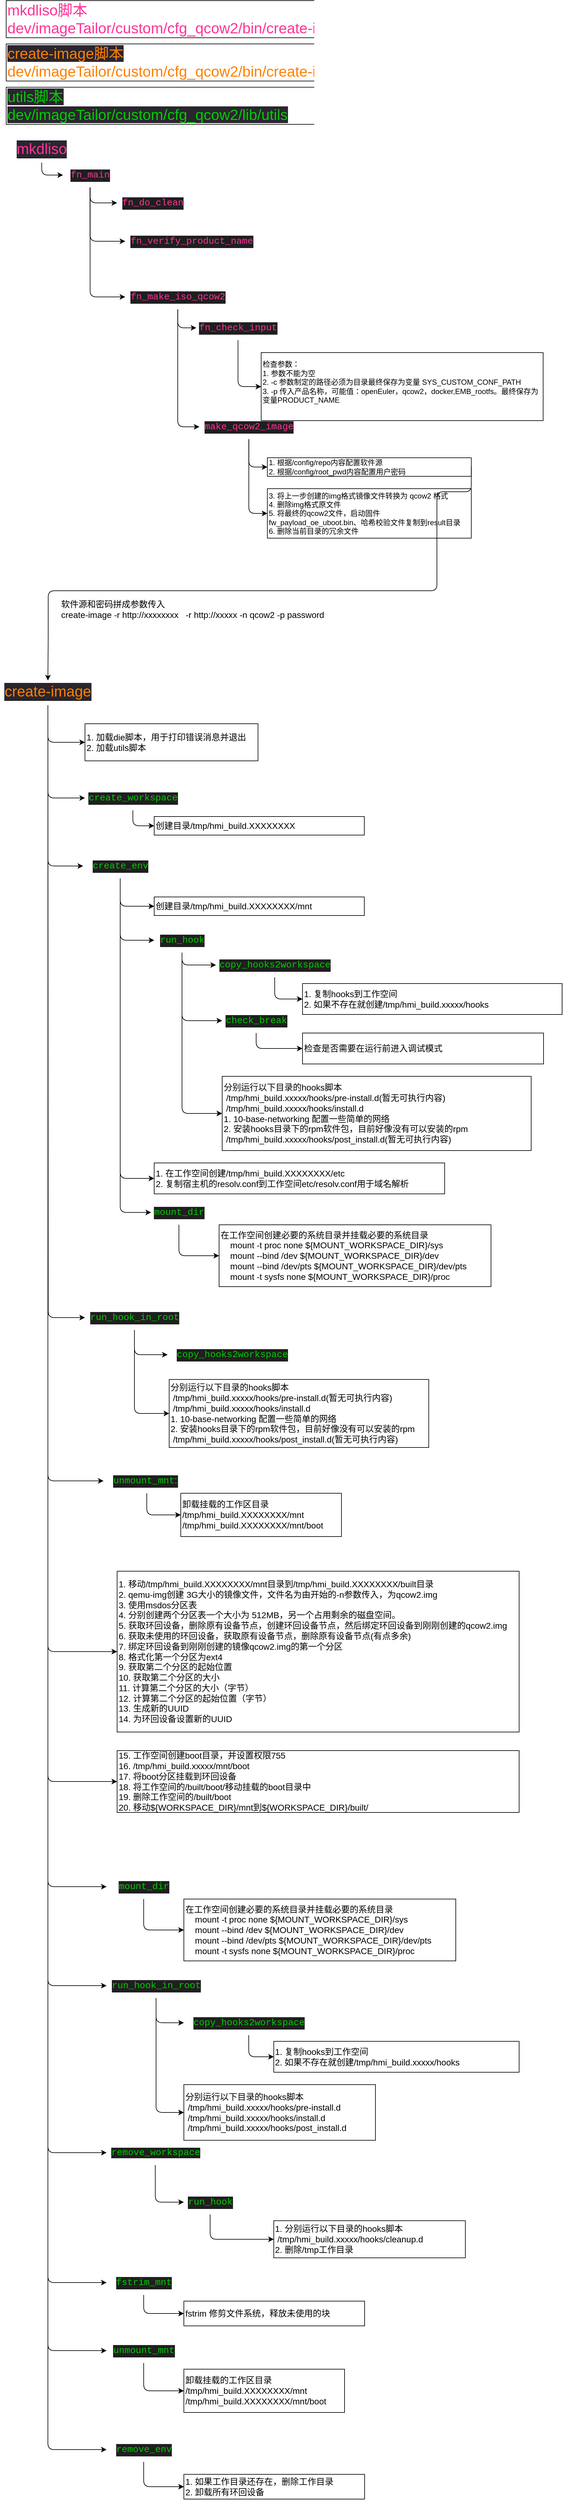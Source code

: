 <mxfile>
    <diagram id="5jgrpywWMY0K0RF4RLlt" name="Page-1">
        <mxGraphModel dx="723" dy="2084" grid="1" gridSize="10" guides="1" tooltips="1" connect="1" arrows="1" fold="1" page="1" pageScale="1" pageWidth="850" pageHeight="1100" math="0" shadow="0">
            <root>
                <mxCell id="0"/>
                <mxCell id="1" parent="0"/>
                <mxCell id="112" style="edgeStyle=orthogonalEdgeStyle;html=1;entryX=0;entryY=0.5;entryDx=0;entryDy=0;exitX=0.5;exitY=1;exitDx=0;exitDy=0;" edge="1" parent="1" source="2" target="3">
                    <mxGeometry relative="1" as="geometry"/>
                </mxCell>
                <mxCell id="113" style="edgeStyle=orthogonalEdgeStyle;html=1;entryX=0;entryY=0.5;entryDx=0;entryDy=0;" edge="1" parent="1" source="2" target="4">
                    <mxGeometry relative="1" as="geometry"/>
                </mxCell>
                <mxCell id="2" value="&lt;div style=&quot;background-color: rgb(31, 31, 31); font-family: &amp;quot;JetBrains Mono&amp;quot;, 微软雅黑, Consolas, Consolas, &amp;quot;Courier New&amp;quot;, monospace; font-weight: normal; font-size: 15px; line-height: 20px;&quot;&gt;&lt;div&gt;&lt;span style=&quot;&quot;&gt;fn_make_iso_qcow2&lt;/span&gt;&lt;/div&gt;&lt;/div&gt;" style="text;whiteSpace=wrap;html=1;align=center;verticalAlign=middle;fontColor=#FF3399;" parent="1" vertex="1">
                    <mxGeometry x="202.63" y="30" width="170" height="40" as="geometry"/>
                </mxCell>
                <mxCell id="114" style="edgeStyle=orthogonalEdgeStyle;html=1;entryX=0;entryY=0.5;entryDx=0;entryDy=0;exitX=0.5;exitY=1;exitDx=0;exitDy=0;" edge="1" parent="1" source="3" target="5">
                    <mxGeometry relative="1" as="geometry"/>
                </mxCell>
                <mxCell id="3" value="&lt;div style=&quot;background-color: rgb(31, 31, 31); font-family: &amp;quot;JetBrains Mono&amp;quot;, 微软雅黑, Consolas, Consolas, &amp;quot;Courier New&amp;quot;, monospace; font-weight: normal; font-size: 15px; line-height: 20px;&quot;&gt;&lt;div&gt;&lt;span style=&quot;&quot;&gt;fn_check_input&lt;/span&gt;&lt;/div&gt;&lt;/div&gt;" style="text;whiteSpace=wrap;html=1;align=center;verticalAlign=middle;fontColor=#FF3399;" parent="1" vertex="1">
                    <mxGeometry x="317.63" y="80" width="135" height="40" as="geometry"/>
                </mxCell>
                <mxCell id="115" style="edgeStyle=orthogonalEdgeStyle;html=1;entryX=0;entryY=0.5;entryDx=0;entryDy=0;exitX=0.5;exitY=1;exitDx=0;exitDy=0;" edge="1" parent="1" source="4" target="10">
                    <mxGeometry relative="1" as="geometry"/>
                </mxCell>
                <mxCell id="116" style="edgeStyle=orthogonalEdgeStyle;html=1;entryX=0;entryY=0.5;entryDx=0;entryDy=0;exitX=0.5;exitY=1;exitDx=0;exitDy=0;" edge="1" parent="1" source="4" target="110">
                    <mxGeometry relative="1" as="geometry"/>
                </mxCell>
                <mxCell id="4" value="&lt;div style=&quot;background-color: rgb(31, 31, 31); font-family: &amp;quot;JetBrains Mono&amp;quot;, 微软雅黑, Consolas, Consolas, &amp;quot;Courier New&amp;quot;, monospace; font-weight: normal; font-size: 15px; line-height: 20px;&quot;&gt;&lt;div&gt;&lt;span style=&quot;&quot;&gt;make_qcow2_image&lt;/span&gt;&lt;/div&gt;&lt;/div&gt;" style="text;whiteSpace=wrap;html=1;align=center;verticalAlign=middle;fontColor=#FF3399;" parent="1" vertex="1">
                    <mxGeometry x="322.63" y="240" width="160" height="40" as="geometry"/>
                </mxCell>
                <mxCell id="5" value="检查参数：&#10;1. 参数不能为空&#10;2. -c 参数制定的路径必须为目录最终保存为变量 SYS_CUSTOM_CONF_PATH&#10;3. -p 传入产品名称，可能值：openEuler，qcow2，docker,EMB_rootfs。最终保存为变量PRODUCT_NAME&#10;" style="whiteSpace=wrap;align=left;" parent="1" vertex="1">
                    <mxGeometry x="422.63" y="140" width="456.25" height="110" as="geometry"/>
                </mxCell>
                <mxCell id="76" style="edgeStyle=orthogonalEdgeStyle;html=1;exitX=1;exitY=0.5;exitDx=0;exitDy=0;entryX=0.5;entryY=0;entryDx=0;entryDy=0;" parent="1" source="10" edge="1" target="136">
                    <mxGeometry relative="1" as="geometry">
                        <mxPoint x="127.02" y="660" as="targetPoint"/>
                        <Array as="points">
                            <mxPoint x="707" y="365"/>
                            <mxPoint x="707" y="525"/>
                            <mxPoint x="78" y="525"/>
                            <mxPoint x="78" y="600"/>
                            <mxPoint x="78" y="600"/>
                        </Array>
                    </mxGeometry>
                </mxCell>
                <mxCell id="10" value="1. 根据/config/repo内容配置软件源&lt;br&gt;2. 根据/config/root_pwd内容配置用户密码" style="text;strokeColor=default;align=left;fillColor=none;html=1;verticalAlign=middle;whiteSpace=wrap;rounded=0;" parent="1" vertex="1">
                    <mxGeometry x="432.63" y="310" width="330" height="30" as="geometry"/>
                </mxCell>
                <mxCell id="17" value="软件源和密码拼成参数传入&lt;br&gt;create-image -r http://xxxxxxxx&amp;nbsp; &amp;nbsp;-r http://xxxxx -n qcow2 -p password" style="text;strokeColor=none;align=left;fillColor=none;html=1;verticalAlign=middle;whiteSpace=wrap;rounded=0;strokeWidth=1;fontSize=14;" parent="1" vertex="1">
                    <mxGeometry x="97.37" y="540" width="470" height="30" as="geometry"/>
                </mxCell>
                <mxCell id="18" value="1. 加载die脚本，用于打印错误消息并退出&lt;br&gt;2. 加载utils脚本" style="whiteSpace=wrap;html=1;strokeWidth=1;fontSize=14;align=left;" parent="1" vertex="1">
                    <mxGeometry x="137.5" y="740" width="280" height="60" as="geometry"/>
                </mxCell>
                <mxCell id="66" style="edgeStyle=orthogonalEdgeStyle;rounded=1;html=1;entryX=0;entryY=0.5;entryDx=0;entryDy=0;strokeColor=default;fontSize=14;fontColor=default;exitX=0.5;exitY=1;exitDx=0;exitDy=0;" parent="1" source="21" target="22" edge="1">
                    <mxGeometry relative="1" as="geometry"/>
                </mxCell>
                <mxCell id="21" value="&lt;div style=&quot;background-color: rgb(31, 31, 31); font-family: &amp;quot;JetBrains Mono&amp;quot;, 微软雅黑, Consolas, Consolas, &amp;quot;Courier New&amp;quot;, monospace; font-weight: normal; font-size: 15px; line-height: 20px;&quot;&gt;&lt;div&gt;&lt;span style=&quot;&quot;&gt;create_workspace&lt;/span&gt;&lt;/div&gt;&lt;/div&gt;" style="text;whiteSpace=wrap;html=1;fontSize=14;align=center;verticalAlign=middle;fontColor=#00CC00;" parent="1" vertex="1">
                    <mxGeometry x="137.5" y="840" width="155" height="40" as="geometry"/>
                </mxCell>
                <mxCell id="22" value="创建目录/tmp/hmi_build.XXXXXXXX" style="text;strokeColor=default;align=left;fillColor=none;verticalAlign=middle;whiteSpace=wrap;rounded=0;strokeWidth=1;fontSize=14;" parent="1" vertex="1">
                    <mxGeometry x="249.5" y="890" width="340" height="30" as="geometry"/>
                </mxCell>
                <mxCell id="34" style="edgeStyle=orthogonalEdgeStyle;rounded=1;html=1;exitX=0.5;exitY=1;exitDx=0;exitDy=0;entryX=0;entryY=0.5;entryDx=0;entryDy=0;strokeColor=default;fontSize=14;" parent="1" source="23" target="26" edge="1">
                    <mxGeometry relative="1" as="geometry"/>
                </mxCell>
                <mxCell id="47" style="edgeStyle=orthogonalEdgeStyle;rounded=1;html=1;entryX=0;entryY=0.5;entryDx=0;entryDy=0;strokeColor=default;fontSize=14;fontColor=default;exitX=0.5;exitY=1;exitDx=0;exitDy=0;" parent="1" source="23" target="46" edge="1">
                    <mxGeometry relative="1" as="geometry"/>
                </mxCell>
                <mxCell id="49" style="edgeStyle=orthogonalEdgeStyle;rounded=1;html=1;entryX=0;entryY=0.5;entryDx=0;entryDy=0;strokeColor=default;fontSize=14;fontColor=default;exitX=0.5;exitY=1;exitDx=0;exitDy=0;" parent="1" source="23" target="48" edge="1">
                    <mxGeometry relative="1" as="geometry"/>
                </mxCell>
                <mxCell id="106" style="edgeStyle=orthogonalEdgeStyle;html=1;entryX=0;entryY=0.5;entryDx=0;entryDy=0;exitX=0.5;exitY=1;exitDx=0;exitDy=0;" parent="1" source="23" target="24" edge="1">
                    <mxGeometry relative="1" as="geometry"/>
                </mxCell>
                <mxCell id="23" value="&lt;div style=&quot;background-color: rgb(31, 31, 31); font-family: &amp;quot;JetBrains Mono&amp;quot;, 微软雅黑, Consolas, Consolas, &amp;quot;Courier New&amp;quot;, monospace; font-weight: normal; font-size: 15px; line-height: 20px;&quot;&gt;&lt;div&gt;&lt;span style=&quot;&quot;&gt;create_env&lt;/span&gt;&lt;/div&gt;&lt;/div&gt;" style="text;whiteSpace=wrap;html=1;fontSize=14;align=center;verticalAlign=middle;fontColor=#00CC00;" parent="1" vertex="1">
                    <mxGeometry x="134.5" y="950" width="120" height="40" as="geometry"/>
                </mxCell>
                <mxCell id="24" value="创建目录/tmp/hmi_build.XXXXXXXX/mnt" style="text;strokeColor=default;align=left;fillColor=none;verticalAlign=middle;whiteSpace=wrap;rounded=0;strokeWidth=1;fontSize=14;" parent="1" vertex="1">
                    <mxGeometry x="249.5" y="1020" width="340" height="30" as="geometry"/>
                </mxCell>
                <mxCell id="36" style="edgeStyle=orthogonalEdgeStyle;rounded=1;html=1;entryX=0;entryY=0.5;entryDx=0;entryDy=0;strokeColor=default;fontSize=14;exitX=0.5;exitY=1;exitDx=0;exitDy=0;" parent="1" source="26" target="27" edge="1">
                    <mxGeometry relative="1" as="geometry"/>
                </mxCell>
                <mxCell id="37" style="edgeStyle=orthogonalEdgeStyle;rounded=1;html=1;entryX=0;entryY=0.5;entryDx=0;entryDy=0;strokeColor=default;fontSize=14;exitX=0.5;exitY=1;exitDx=0;exitDy=0;" parent="1" source="26" target="28" edge="1">
                    <mxGeometry relative="1" as="geometry"/>
                </mxCell>
                <mxCell id="45" style="edgeStyle=orthogonalEdgeStyle;rounded=1;html=1;entryX=0;entryY=0.5;entryDx=0;entryDy=0;strokeColor=default;fontSize=14;fontColor=default;exitX=0.5;exitY=1;exitDx=0;exitDy=0;" parent="1" source="26" target="43" edge="1">
                    <mxGeometry relative="1" as="geometry"/>
                </mxCell>
                <mxCell id="26" value="&lt;div style=&quot;background-color: rgb(31, 31, 31); font-family: &amp;quot;JetBrains Mono&amp;quot;, 微软雅黑, Consolas, Consolas, &amp;quot;Courier New&amp;quot;, monospace; font-weight: normal; font-size: 15px; line-height: 20px;&quot;&gt;&lt;div&gt;&lt;span style=&quot;&quot;&gt;run_hook&lt;/span&gt;&lt;/div&gt;&lt;/div&gt;" style="text;whiteSpace=wrap;html=1;fontSize=14;align=center;verticalAlign=middle;fontColor=#00CC00;" parent="1" vertex="1">
                    <mxGeometry x="249.5" y="1070" width="90" height="40" as="geometry"/>
                </mxCell>
                <mxCell id="107" style="edgeStyle=orthogonalEdgeStyle;html=1;entryX=0;entryY=0.5;entryDx=0;entryDy=0;exitX=0.5;exitY=1;exitDx=0;exitDy=0;" parent="1" source="27" target="40" edge="1">
                    <mxGeometry relative="1" as="geometry"/>
                </mxCell>
                <mxCell id="27" value="&lt;div style=&quot;background-color: rgb(31, 31, 31); font-family: &amp;quot;JetBrains Mono&amp;quot;, 微软雅黑, Consolas, Consolas, &amp;quot;Courier New&amp;quot;, monospace; font-weight: normal; font-size: 15px; line-height: 20px;&quot;&gt;&lt;div&gt;&lt;span style=&quot;&quot;&gt;copy_hooks2workspace&lt;/span&gt;&lt;/div&gt;&lt;/div&gt;" style="text;whiteSpace=wrap;html=1;fontSize=14;align=center;verticalAlign=middle;fontColor=#00CC00;" parent="1" vertex="1">
                    <mxGeometry x="349.5" y="1110" width="190" height="40" as="geometry"/>
                </mxCell>
                <mxCell id="108" style="edgeStyle=orthogonalEdgeStyle;html=1;entryX=0;entryY=0.5;entryDx=0;entryDy=0;exitX=0.5;exitY=1;exitDx=0;exitDy=0;" parent="1" source="28" target="42" edge="1">
                    <mxGeometry relative="1" as="geometry"/>
                </mxCell>
                <mxCell id="28" value="&lt;div style=&quot;background-color: rgb(31, 31, 31); font-family: &amp;quot;JetBrains Mono&amp;quot;, 微软雅黑, Consolas, Consolas, &amp;quot;Courier New&amp;quot;, monospace; font-weight: normal; font-size: 15px; line-height: 20px;&quot;&gt;&lt;div&gt;&lt;span style=&quot;&quot;&gt;check_break&lt;/span&gt;&lt;/div&gt;&lt;/div&gt;" style="text;whiteSpace=wrap;html=1;fontSize=14;verticalAlign=middle;fontColor=#00CC00;align=center;" parent="1" vertex="1">
                    <mxGeometry x="359.5" y="1200" width="110" height="40" as="geometry"/>
                </mxCell>
                <mxCell id="40" value="1. 复制hooks到工作空间&#10;2. 如果不存在就创建/tmp/hmi_build.xxxxx/hooks" style="text;strokeColor=default;align=left;fillColor=none;verticalAlign=middle;rounded=0;strokeWidth=1;fontSize=14;whiteSpace=wrap;" parent="1" vertex="1">
                    <mxGeometry x="489.5" y="1160" width="420" height="50" as="geometry"/>
                </mxCell>
                <mxCell id="42" value="检查是否需要在运行前进入调试模式" style="text;strokeColor=default;align=left;fillColor=none;verticalAlign=middle;rounded=0;strokeWidth=1;fontSize=14;whiteSpace=wrap;" parent="1" vertex="1">
                    <mxGeometry x="489.5" y="1240" width="390" height="50" as="geometry"/>
                </mxCell>
                <mxCell id="43" value="分别运行以下目录的hooks脚本&#10; /tmp/hmi_build.xxxxx/hooks/pre-install.d(暂无可执行内容)&#10; /tmp/hmi_build.xxxxx/hooks/install.d&#10;1. 10-base-networking 配置一些简单的网络&#10;2. 安装hooks目录下的rpm软件包，目前好像没有可以安装的rpm&#10; /tmp/hmi_build.xxxxx/hooks/post_install.d(暂无可执行内容)" style="text;strokeColor=default;align=left;fillColor=none;verticalAlign=middle;rounded=0;strokeWidth=1;fontSize=14;whiteSpace=wrap;" parent="1" vertex="1">
                    <mxGeometry x="359.5" y="1310" width="500" height="120" as="geometry"/>
                </mxCell>
                <mxCell id="46" value="1. 在工作空间创建/tmp/hmi_build.XXXXXXXX/etc&#10;2. 复制宿主机的resolv.conf到工作空间etc/resolv.conf用于域名解析" style="text;strokeColor=default;align=left;fillColor=none;verticalAlign=middle;rounded=0;strokeWidth=1;fontSize=14;whiteSpace=wrap;" parent="1" vertex="1">
                    <mxGeometry x="249.5" y="1450" width="470" height="50" as="geometry"/>
                </mxCell>
                <mxCell id="109" style="edgeStyle=orthogonalEdgeStyle;html=1;exitX=0.5;exitY=1;exitDx=0;exitDy=0;entryX=0;entryY=0.5;entryDx=0;entryDy=0;" parent="1" source="48" target="50" edge="1">
                    <mxGeometry relative="1" as="geometry"/>
                </mxCell>
                <mxCell id="48" value="&lt;div style=&quot;background-color: rgb(31, 31, 31); font-family: &amp;quot;JetBrains Mono&amp;quot;, 微软雅黑, Consolas, Consolas, &amp;quot;Courier New&amp;quot;, monospace; font-weight: normal; font-size: 15px; line-height: 20px;&quot;&gt;&lt;div&gt;&lt;span style=&quot;&quot;&gt;mount_dir&lt;/span&gt;&lt;/div&gt;&lt;/div&gt;" style="text;whiteSpace=wrap;html=1;fontSize=14;fontColor=#00CC00;align=center;verticalAlign=middle;" parent="1" vertex="1">
                    <mxGeometry x="244.5" y="1510" width="90" height="40" as="geometry"/>
                </mxCell>
                <mxCell id="50" value="在工作空间创建必要的系统目录并挂载必要的系统目录&#10;    mount -t proc none ${MOUNT_WORKSPACE_DIR}/sys&#10;    mount --bind /dev ${MOUNT_WORKSPACE_DIR}/dev&#10;    mount --bind /dev/pts ${MOUNT_WORKSPACE_DIR}/dev/pts&#10;    mount -t sysfs none ${MOUNT_WORKSPACE_DIR}/proc" style="text;strokeColor=default;align=left;fillColor=none;verticalAlign=middle;rounded=0;strokeWidth=1;fontSize=14;whiteSpace=wrap;" parent="1" vertex="1">
                    <mxGeometry x="354.5" y="1550" width="440" height="100" as="geometry"/>
                </mxCell>
                <mxCell id="58" style="edgeStyle=orthogonalEdgeStyle;rounded=1;html=1;entryX=0;entryY=0.5;entryDx=0;entryDy=0;strokeColor=default;fontSize=14;fontColor=default;exitX=0.5;exitY=1;exitDx=0;exitDy=0;" parent="1" source="127" target="56" edge="1">
                    <mxGeometry relative="1" as="geometry">
                        <mxPoint x="360" y="1730" as="sourcePoint"/>
                    </mxGeometry>
                </mxCell>
                <mxCell id="61" style="edgeStyle=orthogonalEdgeStyle;rounded=1;html=1;entryX=0;entryY=0.5;entryDx=0;entryDy=0;strokeColor=default;fontSize=14;fontColor=default;exitX=0.5;exitY=1;exitDx=0;exitDy=0;" parent="1" source="127" target="60" edge="1">
                    <mxGeometry relative="1" as="geometry">
                        <mxPoint x="240" y="1760" as="sourcePoint"/>
                    </mxGeometry>
                </mxCell>
                <mxCell id="56" value="&lt;div style=&quot;background-color: rgb(31, 31, 31); font-family: &amp;quot;JetBrains Mono&amp;quot;, 微软雅黑, Consolas, Consolas, &amp;quot;Courier New&amp;quot;, monospace; font-weight: normal; font-size: 15px; line-height: 20px;&quot;&gt;&lt;div&gt;&lt;span style=&quot;&quot;&gt;copy_hooks2workspace&lt;/span&gt;&lt;/div&gt;&lt;/div&gt;" style="text;whiteSpace=wrap;html=1;fontSize=14;align=center;verticalAlign=middle;fontColor=#00CC00;" parent="1" vertex="1">
                    <mxGeometry x="271.25" y="1740" width="210" height="40" as="geometry"/>
                </mxCell>
                <mxCell id="60" value="分别运行以下目录的hooks脚本&#10; /tmp/hmi_build.xxxxx/hooks/pre-install.d(暂无可执行内容)&#10; /tmp/hmi_build.xxxxx/hooks/install.d&#10;1. 10-base-networking 配置一些简单的网络&#10;2. 安装hooks目录下的rpm软件包，目前好像没有可以安装的rpm&#10; /tmp/hmi_build.xxxxx/hooks/post_install.d(暂无可执行内容)" style="text;strokeColor=default;align=left;fillColor=none;verticalAlign=middle;rounded=0;strokeWidth=1;fontSize=14;whiteSpace=wrap;" parent="1" vertex="1">
                    <mxGeometry x="273.75" y="1800" width="420" height="110" as="geometry"/>
                </mxCell>
                <mxCell id="62" value="卸载挂载的工作区目录&#10;/tmp/hmi_build.XXXXXXXX/mnt&#10;/tmp/hmi_build.XXXXXXXX/mnt/boot" style="text;strokeColor=default;align=left;fillColor=none;verticalAlign=middle;rounded=0;strokeWidth=1;fontSize=14;whiteSpace=wrap;" parent="1" vertex="1">
                    <mxGeometry x="292.5" y="1984" width="260" height="70" as="geometry"/>
                </mxCell>
                <mxCell id="64" value="1. 移动/tmp/hmi_build.XXXXXXXX/mnt目录到/tmp/hmi_build.XXXXXXXX/built目录&#10;2. qemu-img创建 3G大小的镜像文件，文件名为由开始的-n参数传入，为qcow2.img&#10;3. 使用msdos分区表&#10;4. 分别创建两个分区表一个大小为 512MB，另一个占用剩余的磁盘空间。&#10;5. 获取环回设备，删除原有设备节点，创建环回设备节点，然后绑定环回设备到刚刚创建的qcow2.img&#10;6. 获取未使用的环回设备，获取原有设备节点，删除原有设备节点(有点多余)&#10;7. 绑定环回设备到刚刚创建的镜像qcow2.img的第一个分区&#10;8. 格式化第一个分区为ext4&#10;9. 获取第二个分区的起始位置&#10;10. 获取第二个分区的大小&#10;11. 计算第二个分区的大小（字节）&#10;12. 计算第二个分区的起始位置（字节）&#10;13. 生成新的UUID &#10;14. 为环回设备设置新的UUID" style="text;strokeColor=default;align=left;fillColor=none;verticalAlign=middle;rounded=0;strokeWidth=1;fontSize=14;whiteSpace=wrap;" parent="1" vertex="1">
                    <mxGeometry x="189.5" y="2110" width="650.5" height="260" as="geometry"/>
                </mxCell>
                <mxCell id="68" style="edgeStyle=orthogonalEdgeStyle;rounded=1;html=1;entryX=0;entryY=0.5;entryDx=0;entryDy=0;strokeColor=default;fontSize=14;fontColor=default;exitX=0.5;exitY=1;exitDx=0;exitDy=0;" parent="1" source="67" target="62" edge="1">
                    <mxGeometry relative="1" as="geometry"/>
                </mxCell>
                <mxCell id="67" value="&lt;div style=&quot;background-color: rgb(31, 31, 31); font-family: &amp;quot;JetBrains Mono&amp;quot;, 微软雅黑, Consolas, Consolas, &amp;quot;Courier New&amp;quot;, monospace; font-weight: normal; font-size: 15px; line-height: 20px;&quot;&gt;&lt;div&gt;&lt;span style=&quot;&quot;&gt;unmount_mnt&lt;/span&gt;&lt;/div&gt;&lt;/div&gt;" style="text;whiteSpace=wrap;html=1;fontSize=14;fontColor=#00CC00;align=center;verticalAlign=middle;" parent="1" vertex="1">
                    <mxGeometry x="172.5" y="1944" width="130" height="40" as="geometry"/>
                </mxCell>
                <mxCell id="77" value="15. 工作空间创建boot目录，并设置权限755&#10;16. /tmp/hmi_build.xxxxx/mnt/boot&#10;17. 将boot分区挂载到环回设备&#10;18. 将工作空间的/built/boot/移动挂载的boot目录中&#10;19. 删除工作空间的/built/boot&#10;20. 移动${WORKSPACE_DIR}/mnt到${WORKSPACE_DIR}/built/" style="text;strokeColor=default;align=left;fillColor=none;verticalAlign=middle;rounded=0;strokeWidth=1;fontSize=14;whiteSpace=wrap;" parent="1" vertex="1">
                    <mxGeometry x="189.5" y="2400" width="650.5" height="100" as="geometry"/>
                </mxCell>
                <mxCell id="97" style="edgeStyle=orthogonalEdgeStyle;html=1;exitX=0.5;exitY=1;exitDx=0;exitDy=0;entryX=0;entryY=0.5;entryDx=0;entryDy=0;" parent="1" source="79" target="80" edge="1">
                    <mxGeometry relative="1" as="geometry"/>
                </mxCell>
                <mxCell id="79" value="&lt;div style=&quot;background-color: rgb(31, 31, 31); font-family: &amp;quot;JetBrains Mono&amp;quot;, 微软雅黑, Consolas, Consolas, &amp;quot;Courier New&amp;quot;, monospace; font-weight: normal; font-size: 15px; line-height: 20px;&quot;&gt;&lt;div&gt;&lt;span style=&quot;&quot;&gt;fstrim_mnt&lt;/span&gt;&lt;/div&gt;&lt;/div&gt;" style="text;whiteSpace=wrap;html=1;align=center;verticalAlign=middle;fontColor=#00CC00;" parent="1" vertex="1">
                    <mxGeometry x="172.5" y="3240" width="120" height="40" as="geometry"/>
                </mxCell>
                <mxCell id="80" value="fstrim 修剪文件系统，释放未使用的块" style="text;strokeColor=default;align=left;fillColor=none;verticalAlign=middle;rounded=0;strokeWidth=1;fontSize=14;whiteSpace=wrap;" parent="1" vertex="1">
                    <mxGeometry x="297.5" y="3290" width="292.5" height="40" as="geometry"/>
                </mxCell>
                <mxCell id="123" style="edgeStyle=orthogonalEdgeStyle;html=1;entryX=0;entryY=0.5;entryDx=0;entryDy=0;fontSize=24;fontColor=#00CC00;exitX=0.5;exitY=1;exitDx=0;exitDy=0;" edge="1" parent="1" source="81" target="83">
                    <mxGeometry relative="1" as="geometry"/>
                </mxCell>
                <mxCell id="81" value="&lt;div style=&quot;background-color: rgb(31, 31, 31); font-family: &amp;quot;JetBrains Mono&amp;quot;, 微软雅黑, Consolas, Consolas, &amp;quot;Courier New&amp;quot;, monospace; font-weight: normal; font-size: 15px; line-height: 20px;&quot;&gt;&lt;div style=&quot;line-height: 20px;&quot;&gt;&lt;div style=&quot;line-height: 20px;&quot;&gt;&lt;div style=&quot;line-height: 20px;&quot;&gt;&lt;span style=&quot;&quot;&gt;mount_dir&lt;/span&gt;&lt;/div&gt;&lt;/div&gt;&lt;/div&gt;&lt;/div&gt;" style="text;whiteSpace=wrap;html=1;align=center;verticalAlign=middle;fontColor=#00CC00;" parent="1" vertex="1">
                    <mxGeometry x="172.5" y="2600" width="120" height="40" as="geometry"/>
                </mxCell>
                <mxCell id="83" value="在工作空间创建必要的系统目录并挂载必要的系统目录&#10;    mount -t proc none ${MOUNT_WORKSPACE_DIR}/sys&#10;    mount --bind /dev ${MOUNT_WORKSPACE_DIR}/dev&#10;    mount --bind /dev/pts ${MOUNT_WORKSPACE_DIR}/dev/pts&#10;    mount -t sysfs none ${MOUNT_WORKSPACE_DIR}/proc" style="text;strokeColor=default;align=left;fillColor=none;verticalAlign=middle;rounded=0;strokeWidth=1;fontSize=14;whiteSpace=wrap;" parent="1" vertex="1">
                    <mxGeometry x="297.5" y="2640" width="440" height="100" as="geometry"/>
                </mxCell>
                <mxCell id="85" style="edgeStyle=orthogonalEdgeStyle;rounded=1;html=1;entryX=0;entryY=0.5;entryDx=0;entryDy=0;strokeColor=default;fontSize=14;fontColor=default;exitX=0.5;exitY=1;exitDx=0;exitDy=0;" parent="1" source="87" target="89" edge="1">
                    <mxGeometry relative="1" as="geometry"/>
                </mxCell>
                <mxCell id="86" style="edgeStyle=orthogonalEdgeStyle;rounded=1;html=1;entryX=0;entryY=0.5;entryDx=0;entryDy=0;strokeColor=default;fontSize=14;fontColor=default;exitX=0.5;exitY=1;exitDx=0;exitDy=0;" parent="1" source="87" target="90" edge="1">
                    <mxGeometry relative="1" as="geometry"/>
                </mxCell>
                <mxCell id="87" value="&lt;div style=&quot;background-color: rgb(31, 31, 31); font-family: &amp;quot;JetBrains Mono&amp;quot;, 微软雅黑, Consolas, Consolas, &amp;quot;Courier New&amp;quot;, monospace; font-weight: normal; font-size: 15px; line-height: 20px;&quot;&gt;&lt;span style=&quot;&quot;&gt;run_hook_in_root&lt;/span&gt;&lt;br&gt;&lt;/div&gt;" style="text;whiteSpace=wrap;html=1;fontSize=14;fontColor=#00CC00;align=center;verticalAlign=middle;" parent="1" vertex="1">
                    <mxGeometry x="172.5" y="2760" width="160" height="40" as="geometry"/>
                </mxCell>
                <mxCell id="125" style="edgeStyle=orthogonalEdgeStyle;html=1;entryX=0;entryY=0.5;entryDx=0;entryDy=0;fontSize=24;fontColor=#00CC00;exitX=0.5;exitY=1;exitDx=0;exitDy=0;" edge="1" parent="1" source="89" target="124">
                    <mxGeometry relative="1" as="geometry"/>
                </mxCell>
                <mxCell id="89" value="&lt;div style=&quot;background-color: rgb(31, 31, 31); font-family: &amp;quot;JetBrains Mono&amp;quot;, 微软雅黑, Consolas, Consolas, &amp;quot;Courier New&amp;quot;, monospace; font-weight: normal; font-size: 15px; line-height: 20px;&quot;&gt;&lt;div&gt;&lt;span style=&quot;&quot;&gt;copy_hooks2workspace&lt;/span&gt;&lt;/div&gt;&lt;/div&gt;" style="text;whiteSpace=wrap;html=1;fontSize=14;align=center;verticalAlign=middle;fontColor=#00CC00;" parent="1" vertex="1">
                    <mxGeometry x="297.5" y="2820" width="210" height="40" as="geometry"/>
                </mxCell>
                <mxCell id="90" value="分别运行以下目录的hooks脚本&#10; /tmp/hmi_build.xxxxx/hooks/pre-install.d&#10; /tmp/hmi_build.xxxxx/hooks/install.d&#10; /tmp/hmi_build.xxxxx/hooks/post_install.d" style="text;strokeColor=default;align=left;fillColor=none;verticalAlign=middle;rounded=0;strokeWidth=1;fontSize=14;whiteSpace=wrap;" parent="1" vertex="1">
                    <mxGeometry x="297.5" y="2940" width="310" height="90" as="geometry"/>
                </mxCell>
                <mxCell id="95" style="edgeStyle=orthogonalEdgeStyle;html=1;exitX=0.5;exitY=1;exitDx=0;exitDy=0;entryX=0;entryY=0.5;entryDx=0;entryDy=0;" parent="1" source="91" target="92" edge="1">
                    <mxGeometry relative="1" as="geometry"/>
                </mxCell>
                <mxCell id="91" value="&lt;span style=&quot;background-color: rgb(31, 31, 31); font-family: &amp;quot;JetBrains Mono&amp;quot;, 微软雅黑, Consolas, Consolas, &amp;quot;Courier New&amp;quot;, monospace; font-size: 15px;&quot;&gt;remove_workspace&lt;/span&gt;" style="text;whiteSpace=wrap;html=1;align=center;verticalAlign=middle;fontColor=#00CC00;" parent="1" vertex="1">
                    <mxGeometry x="172.5" y="3030" width="157.5" height="40" as="geometry"/>
                </mxCell>
                <mxCell id="104" style="edgeStyle=orthogonalEdgeStyle;html=1;entryX=0;entryY=0.5;entryDx=0;entryDy=0;exitX=0.5;exitY=1;exitDx=0;exitDy=0;" parent="1" source="92" target="94" edge="1">
                    <mxGeometry relative="1" as="geometry"/>
                </mxCell>
                <mxCell id="92" value="&lt;div style=&quot;background-color: rgb(31, 31, 31); font-family: &amp;quot;JetBrains Mono&amp;quot;, 微软雅黑, Consolas, Consolas, &amp;quot;Courier New&amp;quot;, monospace; font-size: 15px; line-height: 20px;&quot;&gt;&lt;span style=&quot;&quot;&gt;run_hook&lt;/span&gt;&lt;/div&gt;" style="text;whiteSpace=wrap;html=1;align=center;verticalAlign=middle;fontColor=#00CC00;" parent="1" vertex="1">
                    <mxGeometry x="297.5" y="3110" width="85" height="40" as="geometry"/>
                </mxCell>
                <mxCell id="94" value="1. 分别运行以下目录的hooks脚本&#10; /tmp/hmi_build.xxxxx/hooks/cleanup.d&#10;2. 删除/tmp工作目录" style="text;strokeColor=default;align=left;fillColor=none;verticalAlign=middle;rounded=0;strokeWidth=1;fontSize=14;whiteSpace=wrap;labelBorderColor=none;shadow=0;glass=0;" parent="1" vertex="1">
                    <mxGeometry x="443" y="3160" width="310" height="60" as="geometry"/>
                </mxCell>
                <mxCell id="103" style="edgeStyle=orthogonalEdgeStyle;html=1;exitX=0.5;exitY=1;exitDx=0;exitDy=0;entryX=0;entryY=0.5;entryDx=0;entryDy=0;" parent="1" source="98" target="102" edge="1">
                    <mxGeometry relative="1" as="geometry"/>
                </mxCell>
                <mxCell id="98" value="&lt;div style=&quot;background-color: rgb(31, 31, 31); font-family: &amp;quot;JetBrains Mono&amp;quot;, 微软雅黑, Consolas, Consolas, &amp;quot;Courier New&amp;quot;, monospace; font-weight: normal; font-size: 15px; line-height: 20px;&quot;&gt;&lt;div style=&quot;line-height: 20px;&quot;&gt;&lt;span style=&quot;&quot;&gt;unmount_mnt&lt;/span&gt;&lt;/div&gt;&lt;/div&gt;" style="text;whiteSpace=wrap;html=1;align=center;verticalAlign=middle;fontColor=#00CC00;" parent="1" vertex="1">
                    <mxGeometry x="172.5" y="3350" width="120" height="40" as="geometry"/>
                </mxCell>
                <mxCell id="101" style="edgeStyle=orthogonalEdgeStyle;html=1;exitX=0.5;exitY=1;exitDx=0;exitDy=0;entryX=0;entryY=0.5;entryDx=0;entryDy=0;" parent="1" source="99" target="100" edge="1">
                    <mxGeometry relative="1" as="geometry"/>
                </mxCell>
                <mxCell id="99" value="&lt;div style=&quot;background-color: rgb(31, 31, 31); font-family: &amp;quot;JetBrains Mono&amp;quot;, 微软雅黑, Consolas, Consolas, &amp;quot;Courier New&amp;quot;, monospace; font-weight: normal; font-size: 15px; line-height: 20px;&quot;&gt;&lt;div style=&quot;line-height: 20px;&quot;&gt;&lt;div style=&quot;line-height: 20px;&quot;&gt;&lt;span style=&quot;&quot;&gt;remove_env&lt;/span&gt;&lt;/div&gt;&lt;/div&gt;&lt;/div&gt;" style="text;whiteSpace=wrap;html=1;align=center;verticalAlign=middle;fontColor=#00CC00;" parent="1" vertex="1">
                    <mxGeometry x="172.5" y="3510" width="120" height="40" as="geometry"/>
                </mxCell>
                <mxCell id="100" value="1. 如果工作目录还存在，删除工作目录&#10;2. 卸载所有环回设备" style="text;strokeColor=default;align=left;fillColor=none;verticalAlign=middle;rounded=0;strokeWidth=1;fontSize=14;whiteSpace=wrap;" parent="1" vertex="1">
                    <mxGeometry x="297.5" y="3570" width="292.5" height="40" as="geometry"/>
                </mxCell>
                <mxCell id="102" value="卸载挂载的工作区目录&#10;/tmp/hmi_build.XXXXXXXX/mnt&#10;/tmp/hmi_build.XXXXXXXX/mnt/boot" style="text;strokeColor=default;align=left;fillColor=none;verticalAlign=middle;rounded=0;strokeWidth=1;fontSize=14;whiteSpace=wrap;" parent="1" vertex="1">
                    <mxGeometry x="297.5" y="3400" width="260" height="70" as="geometry"/>
                </mxCell>
                <mxCell id="110" value="3. 将上一步创建的img格式镜像文件转换为 qcow2 格式&#10;4. 删除img格式原文件&#10;5. 将最终的qcow2文件，启动固件fw_payload_oe_uboot.bin、哈希校验文件复制到result目录&#10;6. 删除当前目录的冗余文件" style="text;strokeColor=default;align=left;fillColor=none;verticalAlign=middle;whiteSpace=wrap;rounded=0;" vertex="1" parent="1">
                    <mxGeometry x="432.63" y="360" width="330" height="80" as="geometry"/>
                </mxCell>
                <mxCell id="124" value="1. 复制hooks到工作空间&#10;2. 如果不存在就创建/tmp/hmi_build.xxxxx/hooks" style="text;strokeColor=default;align=left;fillColor=none;verticalAlign=middle;rounded=0;strokeWidth=1;fontSize=14;whiteSpace=wrap;" vertex="1" parent="1">
                    <mxGeometry x="443" y="2870" width="397" height="50" as="geometry"/>
                </mxCell>
                <mxCell id="126" value="&lt;div style=&quot;background-color: rgb(31, 31, 31); font-family: &amp;quot;JetBrains Mono&amp;quot;, 微软雅黑, Consolas, Consolas, &amp;quot;Courier New&amp;quot;, monospace; font-weight: normal; font-size: 15px; line-height: 20px;&quot;&gt;&lt;div&gt;&lt;span style=&quot;&quot;&gt;unmount_mnt&lt;/span&gt;&lt;/div&gt;&lt;/div&gt;" style="text;whiteSpace=wrap;html=1;fontSize=14;fontColor=#00CC00;align=center;verticalAlign=middle;" vertex="1" parent="1">
                    <mxGeometry x="167.5" y="1944" width="130" height="40" as="geometry"/>
                </mxCell>
                <mxCell id="127" value="&lt;div style=&quot;background-color: rgb(31, 31, 31); font-family: &amp;quot;JetBrains Mono&amp;quot;, 微软雅黑, Consolas, Consolas, &amp;quot;Courier New&amp;quot;, monospace; font-weight: normal; font-size: 15px; line-height: 20px;&quot;&gt;&lt;span style=&quot;&quot;&gt;run_hook_in_root&lt;/span&gt;&lt;br&gt;&lt;/div&gt;" style="text;whiteSpace=wrap;html=1;fontSize=14;fontColor=#00CC00;align=center;verticalAlign=middle;" vertex="1" parent="1">
                    <mxGeometry x="137.5" y="1680" width="160" height="40" as="geometry"/>
                </mxCell>
                <mxCell id="130" value="mkdliso脚本&#10;dev/imageTailor/custom/cfg_qcow2/bin/create-image" style="text;strokeColor=default;align=left;fillColor=none;verticalAlign=middle;whiteSpace=wrap;rounded=0;strokeWidth=1;fontSize=24;fontColor=#FF3399;" vertex="1" parent="1">
                    <mxGeometry x="10" y="-429" width="670" height="60" as="geometry"/>
                </mxCell>
                <mxCell id="131" value="&lt;span style=&quot;font-family: Helvetica; font-size: 24px; font-style: normal; font-variant-ligatures: normal; font-variant-caps: normal; font-weight: 400; letter-spacing: normal; orphans: 2; text-indent: 0px; text-transform: none; widows: 2; word-spacing: 0px; -webkit-text-stroke-width: 0px; background-color: rgb(42, 37, 47); text-decoration-thickness: initial; text-decoration-style: initial; text-decoration-color: initial; float: none; display: inline !important;&quot;&gt;create-image脚本&lt;br&gt;&lt;/span&gt;&lt;span style=&quot;&quot;&gt;dev/imageTailor/custom/cfg_qcow2/bin/create-image&lt;/span&gt;" style="text;whiteSpace=wrap;html=1;fontSize=24;fontColor=#FF8000;align=left;verticalAlign=middle;fillColor=none;strokeColor=default;" vertex="1" parent="1">
                    <mxGeometry x="10" y="-359" width="670" height="60" as="geometry"/>
                </mxCell>
                <mxCell id="132" value="&lt;span style=&quot;font-family: Helvetica; font-size: 24px; font-style: normal; font-variant-ligatures: normal; font-variant-caps: normal; font-weight: 400; letter-spacing: normal; orphans: 2; text-indent: 0px; text-transform: none; widows: 2; word-spacing: 0px; -webkit-text-stroke-width: 0px; background-color: rgb(42, 37, 47); text-decoration-thickness: initial; text-decoration-style: initial; text-decoration-color: initial; float: none; display: inline !important;&quot;&gt;utils脚本&lt;br&gt;&lt;span style=&quot;&quot;&gt;dev/imageTailor/custom/cfg_qcow2/lib/utils&lt;/span&gt;&lt;br&gt;&lt;/span&gt;" style="text;whiteSpace=wrap;html=1;fontSize=24;fontColor=#00CC00;align=left;verticalAlign=middle;fillColor=none;strokeColor=default;" vertex="1" parent="1">
                    <mxGeometry x="10" y="-289" width="670" height="60" as="geometry"/>
                </mxCell>
                <mxCell id="135" style="edgeStyle=orthogonalEdgeStyle;html=1;entryX=0;entryY=0.5;entryDx=0;entryDy=0;fontSize=24;fontColor=#00CC00;exitX=0.5;exitY=1;exitDx=0;exitDy=0;" edge="1" parent="1" source="134" target="151">
                    <mxGeometry relative="1" as="geometry"/>
                </mxCell>
                <mxCell id="134" value="&lt;div style=&quot;background-color: rgb(31, 31, 31); font-family: &amp;quot;JetBrains Mono&amp;quot;, 微软雅黑, Consolas, Consolas, &amp;quot;Courier New&amp;quot;, monospace; font-weight: normal; font-size: 15px; line-height: 20px;&quot;&gt;&lt;span style=&quot;font-family: Helvetica; font-size: 24px; text-align: left; background-color: rgb(42, 37, 47);&quot;&gt;mkdliso&lt;/span&gt;&lt;br&gt;&lt;/div&gt;" style="text;whiteSpace=wrap;html=1;align=center;verticalAlign=middle;fontColor=#FF3399;" vertex="1" parent="1">
                    <mxGeometry y="-207" width="135" height="40" as="geometry"/>
                </mxCell>
                <mxCell id="137" style="edgeStyle=orthogonalEdgeStyle;html=1;entryX=0;entryY=0.5;entryDx=0;entryDy=0;fontSize=24;fontColor=#00CC00;exitX=0.5;exitY=1;exitDx=0;exitDy=0;" edge="1" parent="1" source="136" target="18">
                    <mxGeometry relative="1" as="geometry">
                        <mxPoint x="120.071" y="720.0" as="sourcePoint"/>
                    </mxGeometry>
                </mxCell>
                <mxCell id="138" style="edgeStyle=orthogonalEdgeStyle;html=1;entryX=0;entryY=0.5;entryDx=0;entryDy=0;fontSize=24;fontColor=#00CC00;exitX=0.5;exitY=1;exitDx=0;exitDy=0;" edge="1" parent="1" source="136" target="21">
                    <mxGeometry relative="1" as="geometry">
                        <mxPoint x="120" y="720.0" as="sourcePoint"/>
                    </mxGeometry>
                </mxCell>
                <mxCell id="139" style="edgeStyle=orthogonalEdgeStyle;html=1;entryX=0;entryY=0.5;entryDx=0;entryDy=0;fontSize=24;fontColor=#00CC00;exitX=0.5;exitY=1;exitDx=0;exitDy=0;" edge="1" parent="1" source="136" target="23">
                    <mxGeometry relative="1" as="geometry">
                        <mxPoint x="120" y="720.0" as="sourcePoint"/>
                        <mxPoint x="137.5" y="940" as="targetPoint"/>
                    </mxGeometry>
                </mxCell>
                <mxCell id="140" style="edgeStyle=orthogonalEdgeStyle;html=1;fontSize=24;fontColor=#00CC00;exitX=0.5;exitY=1;exitDx=0;exitDy=0;entryX=0;entryY=0.5;entryDx=0;entryDy=0;" edge="1" parent="1" source="136" target="127">
                    <mxGeometry relative="1" as="geometry">
                        <mxPoint x="122.5" y="1330" as="targetPoint"/>
                        <mxPoint x="120" y="720.0" as="sourcePoint"/>
                        <Array as="points">
                            <mxPoint x="78" y="720"/>
                            <mxPoint x="78" y="1700"/>
                        </Array>
                    </mxGeometry>
                </mxCell>
                <mxCell id="141" style="edgeStyle=orthogonalEdgeStyle;html=1;exitX=0.5;exitY=1;exitDx=0;exitDy=0;entryX=0;entryY=0.5;entryDx=0;entryDy=0;fontSize=24;fontColor=#00CC00;" edge="1" parent="1" source="136" target="126">
                    <mxGeometry relative="1" as="geometry"/>
                </mxCell>
                <mxCell id="142" style="edgeStyle=orthogonalEdgeStyle;html=1;exitX=0.5;exitY=1;exitDx=0;exitDy=0;entryX=0;entryY=0.5;entryDx=0;entryDy=0;fontSize=24;fontColor=#00CC00;" edge="1" parent="1" source="136" target="64">
                    <mxGeometry relative="1" as="geometry"/>
                </mxCell>
                <mxCell id="143" style="edgeStyle=orthogonalEdgeStyle;html=1;exitX=0.5;exitY=1;exitDx=0;exitDy=0;entryX=0;entryY=0.5;entryDx=0;entryDy=0;fontSize=24;fontColor=#00CC00;" edge="1" parent="1" source="136" target="77">
                    <mxGeometry relative="1" as="geometry"/>
                </mxCell>
                <mxCell id="144" style="edgeStyle=orthogonalEdgeStyle;html=1;exitX=0.5;exitY=1;exitDx=0;exitDy=0;entryX=0;entryY=0.5;entryDx=0;entryDy=0;fontSize=24;fontColor=#00CC00;" edge="1" parent="1" source="136" target="81">
                    <mxGeometry relative="1" as="geometry"/>
                </mxCell>
                <mxCell id="145" style="edgeStyle=orthogonalEdgeStyle;html=1;exitX=0.5;exitY=1;exitDx=0;exitDy=0;entryX=0;entryY=0.5;entryDx=0;entryDy=0;fontSize=24;fontColor=#00CC00;" edge="1" parent="1" source="136" target="87">
                    <mxGeometry relative="1" as="geometry"/>
                </mxCell>
                <mxCell id="146" style="edgeStyle=orthogonalEdgeStyle;html=1;exitX=0.5;exitY=1;exitDx=0;exitDy=0;entryX=0;entryY=0.5;entryDx=0;entryDy=0;fontSize=24;fontColor=#00CC00;" edge="1" parent="1" source="136" target="91">
                    <mxGeometry relative="1" as="geometry"/>
                </mxCell>
                <mxCell id="147" style="edgeStyle=orthogonalEdgeStyle;html=1;exitX=0.5;exitY=1;exitDx=0;exitDy=0;entryX=0;entryY=0.5;entryDx=0;entryDy=0;fontSize=24;fontColor=#00CC00;" edge="1" parent="1" source="136" target="79">
                    <mxGeometry relative="1" as="geometry"/>
                </mxCell>
                <mxCell id="148" style="edgeStyle=orthogonalEdgeStyle;html=1;exitX=0.5;exitY=1;exitDx=0;exitDy=0;entryX=0;entryY=0.5;entryDx=0;entryDy=0;fontSize=24;fontColor=#00CC00;" edge="1" parent="1" source="136" target="98">
                    <mxGeometry relative="1" as="geometry"/>
                </mxCell>
                <mxCell id="149" style="edgeStyle=orthogonalEdgeStyle;html=1;exitX=0.5;exitY=1;exitDx=0;exitDy=0;entryX=0;entryY=0.5;entryDx=0;entryDy=0;fontSize=24;fontColor=#00CC00;" edge="1" parent="1" source="136" target="99">
                    <mxGeometry relative="1" as="geometry"/>
                </mxCell>
                <mxCell id="136" value="&lt;div style=&quot;background-color: rgb(31, 31, 31); font-family: &amp;quot;JetBrains Mono&amp;quot;, 微软雅黑, Consolas, Consolas, &amp;quot;Courier New&amp;quot;, monospace; font-weight: normal; font-size: 15px; line-height: 20px;&quot;&gt;&lt;span style=&quot;font-family: Helvetica; font-size: 24px; text-align: left; background-color: rgb(42, 37, 47);&quot;&gt;create-image&lt;/span&gt;&lt;br&gt;&lt;/div&gt;" style="text;whiteSpace=wrap;html=1;fontSize=14;align=center;verticalAlign=middle;fontColor=#FF8000;" vertex="1" parent="1">
                    <mxGeometry y="670" width="155" height="40" as="geometry"/>
                </mxCell>
                <mxCell id="153" style="edgeStyle=orthogonalEdgeStyle;html=1;exitX=0.5;exitY=1;exitDx=0;exitDy=0;entryX=0;entryY=0.5;entryDx=0;entryDy=0;fontSize=24;fontColor=#FF3399;" edge="1" parent="1" source="151" target="152">
                    <mxGeometry relative="1" as="geometry"/>
                </mxCell>
                <mxCell id="155" style="edgeStyle=orthogonalEdgeStyle;html=1;exitX=0.5;exitY=1;exitDx=0;exitDy=0;entryX=0;entryY=0.5;entryDx=0;entryDy=0;fontSize=24;fontColor=#FF3399;" edge="1" parent="1" source="151" target="154">
                    <mxGeometry relative="1" as="geometry"/>
                </mxCell>
                <mxCell id="156" style="edgeStyle=orthogonalEdgeStyle;html=1;exitX=0.5;exitY=1;exitDx=0;exitDy=0;entryX=0;entryY=0.5;entryDx=0;entryDy=0;fontSize=24;fontColor=#FF3399;" edge="1" parent="1" source="151" target="2">
                    <mxGeometry relative="1" as="geometry"/>
                </mxCell>
                <mxCell id="151" value="&lt;div style=&quot;background-color: rgb(31, 31, 31); font-family: &amp;quot;JetBrains Mono&amp;quot;, 微软雅黑, Consolas, Consolas, &amp;quot;Courier New&amp;quot;, monospace; font-weight: normal; font-size: 15px; line-height: 20px;&quot;&gt;&lt;div style=&quot;line-height: 20px;&quot;&gt;&lt;span style=&quot;&quot;&gt;fn_main&lt;/span&gt;&lt;/div&gt;&lt;/div&gt;" style="text;whiteSpace=wrap;html=1;align=center;verticalAlign=middle;fontColor=#FF3399;" vertex="1" parent="1">
                    <mxGeometry x="102" y="-167" width="87.5" height="40" as="geometry"/>
                </mxCell>
                <mxCell id="152" value="&lt;div style=&quot;background-color: rgb(31, 31, 31); font-family: &amp;quot;JetBrains Mono&amp;quot;, 微软雅黑, Consolas, Consolas, &amp;quot;Courier New&amp;quot;, monospace; font-weight: normal; font-size: 15px; line-height: 20px;&quot;&gt;&lt;div style=&quot;line-height: 20px;&quot;&gt;&lt;div style=&quot;line-height: 20px;&quot;&gt;&lt;span style=&quot;&quot;&gt;fn_do_clean&lt;/span&gt;&lt;/div&gt;&lt;/div&gt;&lt;/div&gt;" style="text;whiteSpace=wrap;html=1;align=center;verticalAlign=middle;fontColor=#FF3399;" vertex="1" parent="1">
                    <mxGeometry x="189.5" y="-122" width="114.87" height="40" as="geometry"/>
                </mxCell>
                <mxCell id="154" value="&lt;div style=&quot;background-color: rgb(31, 31, 31); font-family: &amp;quot;JetBrains Mono&amp;quot;, 微软雅黑, Consolas, Consolas, &amp;quot;Courier New&amp;quot;, monospace; font-weight: normal; font-size: 15px; line-height: 20px;&quot;&gt;&lt;div style=&quot;line-height: 20px;&quot;&gt;&lt;div style=&quot;line-height: 20px;&quot;&gt;&lt;div style=&quot;line-height: 20px;&quot;&gt;&lt;span style=&quot;&quot;&gt;fn_verify_product_name&lt;/span&gt;&lt;/div&gt;&lt;/div&gt;&lt;/div&gt;&lt;/div&gt;" style="text;whiteSpace=wrap;html=1;align=center;verticalAlign=middle;fontColor=#FF3399;" vertex="1" parent="1">
                    <mxGeometry x="202.63" y="-60" width="214.87" height="40" as="geometry"/>
                </mxCell>
            </root>
        </mxGraphModel>
    </diagram>
</mxfile>